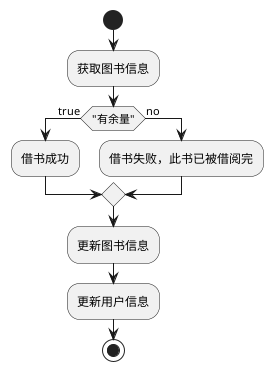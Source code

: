 @startuml
start
:获取图书信息;
if ("有余量") then (true)
    :借书成功;
    else (no)
    :借书失败，此书已被借阅完;
    endif
:更新图书信息;
:更新用户信息;
stop
@enduml